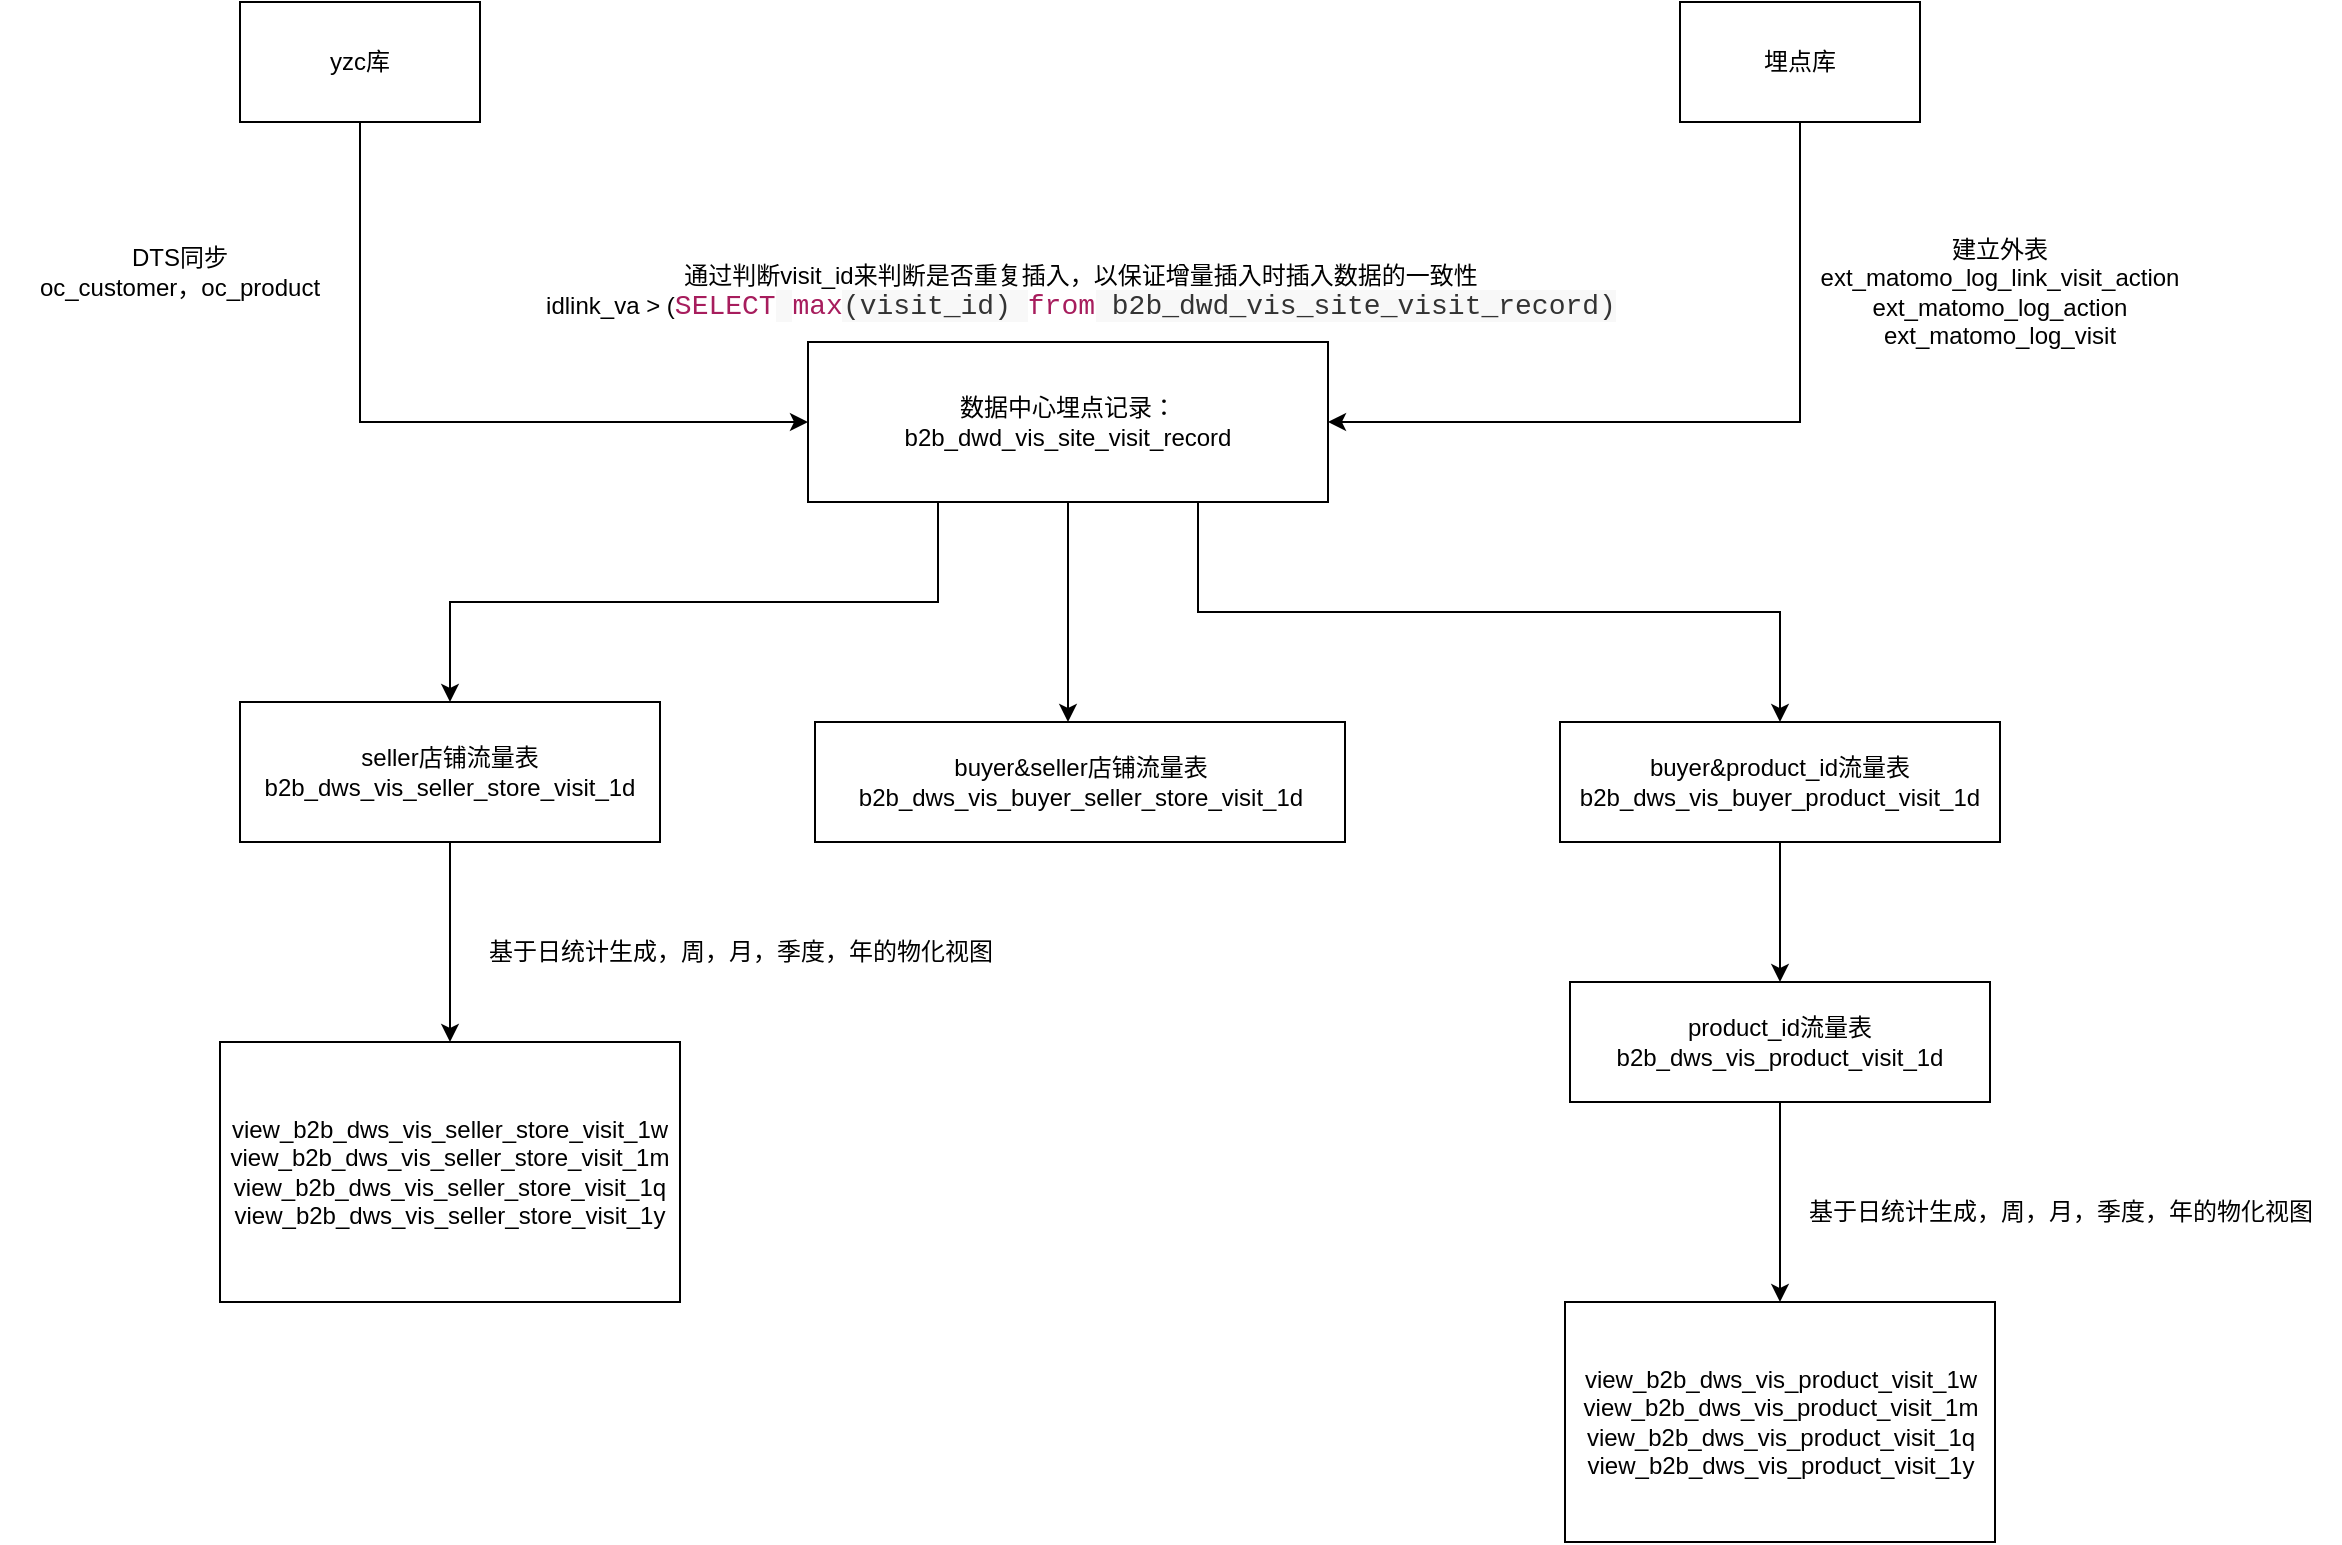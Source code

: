 <mxfile version="22.0.8" type="github">
  <diagram name="第 1 页" id="Nvfa4YNIevCubGbYaG3O">
    <mxGraphModel dx="1426" dy="785" grid="1" gridSize="10" guides="1" tooltips="1" connect="1" arrows="1" fold="1" page="1" pageScale="1" pageWidth="827" pageHeight="1169" math="0" shadow="0">
      <root>
        <mxCell id="0" />
        <mxCell id="1" parent="0" />
        <mxCell id="1pz00MVEpj-N78Dze2-A-20" style="edgeStyle=orthogonalEdgeStyle;rounded=0;orthogonalLoop=1;jettySize=auto;html=1;" edge="1" parent="1" source="1pz00MVEpj-N78Dze2-A-1">
          <mxGeometry relative="1" as="geometry">
            <mxPoint x="544" y="420" as="targetPoint" />
          </mxGeometry>
        </mxCell>
        <mxCell id="1pz00MVEpj-N78Dze2-A-22" style="edgeStyle=orthogonalEdgeStyle;rounded=0;orthogonalLoop=1;jettySize=auto;html=1;exitX=0.25;exitY=1;exitDx=0;exitDy=0;entryX=0.5;entryY=0;entryDx=0;entryDy=0;" edge="1" parent="1" source="1pz00MVEpj-N78Dze2-A-1" target="1pz00MVEpj-N78Dze2-A-21">
          <mxGeometry relative="1" as="geometry" />
        </mxCell>
        <mxCell id="1pz00MVEpj-N78Dze2-A-24" style="edgeStyle=orthogonalEdgeStyle;rounded=0;orthogonalLoop=1;jettySize=auto;html=1;exitX=0.75;exitY=1;exitDx=0;exitDy=0;entryX=0.5;entryY=0;entryDx=0;entryDy=0;" edge="1" parent="1" source="1pz00MVEpj-N78Dze2-A-1" target="1pz00MVEpj-N78Dze2-A-23">
          <mxGeometry relative="1" as="geometry" />
        </mxCell>
        <mxCell id="1pz00MVEpj-N78Dze2-A-1" value="数据中心埋点记录：b2b_dwd_vis_site_visit_record" style="rounded=0;whiteSpace=wrap;html=1;" vertex="1" parent="1">
          <mxGeometry x="414" y="230" width="260" height="80" as="geometry" />
        </mxCell>
        <mxCell id="1pz00MVEpj-N78Dze2-A-14" style="edgeStyle=orthogonalEdgeStyle;rounded=0;orthogonalLoop=1;jettySize=auto;html=1;exitX=0.5;exitY=1;exitDx=0;exitDy=0;entryX=1;entryY=0.5;entryDx=0;entryDy=0;" edge="1" parent="1" source="1pz00MVEpj-N78Dze2-A-2" target="1pz00MVEpj-N78Dze2-A-1">
          <mxGeometry relative="1" as="geometry" />
        </mxCell>
        <mxCell id="1pz00MVEpj-N78Dze2-A-2" value="埋点库" style="rounded=0;whiteSpace=wrap;html=1;" vertex="1" parent="1">
          <mxGeometry x="850" y="60" width="120" height="60" as="geometry" />
        </mxCell>
        <mxCell id="1pz00MVEpj-N78Dze2-A-18" style="edgeStyle=orthogonalEdgeStyle;rounded=0;orthogonalLoop=1;jettySize=auto;html=1;entryX=0;entryY=0.5;entryDx=0;entryDy=0;" edge="1" parent="1" source="1pz00MVEpj-N78Dze2-A-3" target="1pz00MVEpj-N78Dze2-A-1">
          <mxGeometry relative="1" as="geometry">
            <Array as="points">
              <mxPoint x="190" y="270" />
            </Array>
          </mxGeometry>
        </mxCell>
        <mxCell id="1pz00MVEpj-N78Dze2-A-3" value="yzc库" style="rounded=0;whiteSpace=wrap;html=1;" vertex="1" parent="1">
          <mxGeometry x="130" y="60" width="120" height="60" as="geometry" />
        </mxCell>
        <mxCell id="1pz00MVEpj-N78Dze2-A-5" value="DTS同步&lt;br&gt;oc_customer，oc_product" style="text;html=1;strokeColor=none;fillColor=none;align=center;verticalAlign=middle;whiteSpace=wrap;rounded=0;" vertex="1" parent="1">
          <mxGeometry x="10" y="170" width="180" height="50" as="geometry" />
        </mxCell>
        <mxCell id="1pz00MVEpj-N78Dze2-A-7" value="建立外表&lt;br&gt;ext_matomo_log_link_visit_action&lt;br&gt;ext_matomo_log_action&lt;br&gt;ext_matomo_log_visit" style="text;html=1;strokeColor=none;fillColor=none;align=center;verticalAlign=middle;whiteSpace=wrap;rounded=0;" vertex="1" parent="1">
          <mxGeometry x="980" y="190" width="60" height="30" as="geometry" />
        </mxCell>
        <mxCell id="1pz00MVEpj-N78Dze2-A-10" value="通过判断visit_id来判断是否重复插入，以保证增量插入时插入数据的一致性&lt;br&gt;idlink_va &amp;gt; (&lt;span style=&quot;box-sizing: border-box; --tw-border-spacing-x: 0; --tw-border-spacing-y: 0; --tw-translate-x: 0; --tw-translate-y: 0; --tw-rotate: 0; --tw-skew-x: 0; --tw-skew-y: 0; --tw-scale-x: 1; --tw-scale-y: 1; --tw-pan-x: ; --tw-pan-y: ; --tw-pinch-zoom: ; --tw-scroll-snap-strictness: proximity; --tw-ordinal: ; --tw-slashed-zero: ; --tw-numeric-figure: ; --tw-numeric-spacing: ; --tw-numeric-fraction: ; --tw-ring-inset: ; --tw-ring-offset-width: 0px; --tw-ring-offset-color: #fff; --tw-ring-color: rgb(59 130 246 / 0.5); --tw-ring-offset-shadow: 0 0 #0000; --tw-ring-shadow: 0 0 #0000; --tw-shadow: 0 0 #0000; --tw-shadow-colored: 0 0 #0000; --tw-blur: ; --tw-brightness: ; --tw-contrast: ; --tw-grayscale: ; --tw-hue-rotate: ; --tw-invert: ; --tw-saturate: ; --tw-sepia: ; --tw-drop-shadow: ; --tw-backdrop-blur: ; --tw-backdrop-brightness: ; --tw-backdrop-contrast: ; --tw-backdrop-grayscale: ; --tw-backdrop-hue-rotate: ; --tw-backdrop-invert: ; --tw-backdrop-opacity: ; --tw-backdrop-saturate: ; --tw-backdrop-sepia: ; -webkit-tap-highlight-color: rgba(0, 0, 0, 0); color: rgb(167, 29, 93); font-family: Consolas, Menlo, Courier, monospace; font-size: 14px; text-align: start;&quot; class=&quot;hljs-keyword&quot;&gt;SELECT&lt;/span&gt;&lt;span style=&quot;color: rgb(51, 51, 51); font-family: Consolas, Menlo, Courier, monospace; font-size: 14px; text-align: start; background-color: rgb(248, 248, 248);&quot;&gt; &lt;/span&gt;&lt;span style=&quot;box-sizing: border-box; --tw-border-spacing-x: 0; --tw-border-spacing-y: 0; --tw-translate-x: 0; --tw-translate-y: 0; --tw-rotate: 0; --tw-skew-x: 0; --tw-skew-y: 0; --tw-scale-x: 1; --tw-scale-y: 1; --tw-pan-x: ; --tw-pan-y: ; --tw-pinch-zoom: ; --tw-scroll-snap-strictness: proximity; --tw-ordinal: ; --tw-slashed-zero: ; --tw-numeric-figure: ; --tw-numeric-spacing: ; --tw-numeric-fraction: ; --tw-ring-inset: ; --tw-ring-offset-width: 0px; --tw-ring-offset-color: #fff; --tw-ring-color: rgb(59 130 246 / 0.5); --tw-ring-offset-shadow: 0 0 #0000; --tw-ring-shadow: 0 0 #0000; --tw-shadow: 0 0 #0000; --tw-shadow-colored: 0 0 #0000; --tw-blur: ; --tw-brightness: ; --tw-contrast: ; --tw-grayscale: ; --tw-hue-rotate: ; --tw-invert: ; --tw-saturate: ; --tw-sepia: ; --tw-drop-shadow: ; --tw-backdrop-blur: ; --tw-backdrop-brightness: ; --tw-backdrop-contrast: ; --tw-backdrop-grayscale: ; --tw-backdrop-hue-rotate: ; --tw-backdrop-invert: ; --tw-backdrop-opacity: ; --tw-backdrop-saturate: ; --tw-backdrop-sepia: ; -webkit-tap-highlight-color: rgba(0, 0, 0, 0); color: rgb(167, 29, 93); font-family: Consolas, Menlo, Courier, monospace; font-size: 14px; text-align: start;&quot; class=&quot;hljs-keyword&quot;&gt;max&lt;/span&gt;&lt;span style=&quot;color: rgb(51, 51, 51); font-family: Consolas, Menlo, Courier, monospace; font-size: 14px; text-align: start; background-color: rgb(248, 248, 248);&quot;&gt;(visit_id) &lt;/span&gt;&lt;span style=&quot;box-sizing: border-box; --tw-border-spacing-x: 0; --tw-border-spacing-y: 0; --tw-translate-x: 0; --tw-translate-y: 0; --tw-rotate: 0; --tw-skew-x: 0; --tw-skew-y: 0; --tw-scale-x: 1; --tw-scale-y: 1; --tw-pan-x: ; --tw-pan-y: ; --tw-pinch-zoom: ; --tw-scroll-snap-strictness: proximity; --tw-ordinal: ; --tw-slashed-zero: ; --tw-numeric-figure: ; --tw-numeric-spacing: ; --tw-numeric-fraction: ; --tw-ring-inset: ; --tw-ring-offset-width: 0px; --tw-ring-offset-color: #fff; --tw-ring-color: rgb(59 130 246 / 0.5); --tw-ring-offset-shadow: 0 0 #0000; --tw-ring-shadow: 0 0 #0000; --tw-shadow: 0 0 #0000; --tw-shadow-colored: 0 0 #0000; --tw-blur: ; --tw-brightness: ; --tw-contrast: ; --tw-grayscale: ; --tw-hue-rotate: ; --tw-invert: ; --tw-saturate: ; --tw-sepia: ; --tw-drop-shadow: ; --tw-backdrop-blur: ; --tw-backdrop-brightness: ; --tw-backdrop-contrast: ; --tw-backdrop-grayscale: ; --tw-backdrop-hue-rotate: ; --tw-backdrop-invert: ; --tw-backdrop-opacity: ; --tw-backdrop-saturate: ; --tw-backdrop-sepia: ; -webkit-tap-highlight-color: rgba(0, 0, 0, 0); color: rgb(167, 29, 93); font-family: Consolas, Menlo, Courier, monospace; font-size: 14px; text-align: start;&quot; class=&quot;hljs-keyword&quot;&gt;from&lt;/span&gt;&lt;span style=&quot;color: rgb(51, 51, 51); font-family: Consolas, Menlo, Courier, monospace; font-size: 14px; text-align: start; background-color: rgb(248, 248, 248);&quot;&gt; b2b_dwd_vis_site_visit_record)&lt;/span&gt;" style="text;html=1;align=center;verticalAlign=middle;resizable=0;points=[];autosize=1;strokeColor=none;fillColor=none;" vertex="1" parent="1">
          <mxGeometry x="290" y="185" width="520" height="40" as="geometry" />
        </mxCell>
        <mxCell id="1pz00MVEpj-N78Dze2-A-11" value="buyer&amp;amp;seller店铺流量表&lt;br&gt;b2b_dws_vis_buyer_seller_store_visit_1d" style="rounded=0;whiteSpace=wrap;html=1;" vertex="1" parent="1">
          <mxGeometry x="417.5" y="420" width="265" height="60" as="geometry" />
        </mxCell>
        <mxCell id="1pz00MVEpj-N78Dze2-A-34" value="" style="edgeStyle=orthogonalEdgeStyle;rounded=0;orthogonalLoop=1;jettySize=auto;html=1;" edge="1" parent="1" source="1pz00MVEpj-N78Dze2-A-21" target="1pz00MVEpj-N78Dze2-A-32">
          <mxGeometry relative="1" as="geometry" />
        </mxCell>
        <mxCell id="1pz00MVEpj-N78Dze2-A-21" value="seller店铺流量表&lt;br&gt;b2b_dws_vis_seller_store_visit_1d" style="rounded=0;whiteSpace=wrap;html=1;" vertex="1" parent="1">
          <mxGeometry x="130" y="410" width="210" height="70" as="geometry" />
        </mxCell>
        <mxCell id="1pz00MVEpj-N78Dze2-A-28" style="edgeStyle=orthogonalEdgeStyle;rounded=0;orthogonalLoop=1;jettySize=auto;html=1;exitX=0.5;exitY=1;exitDx=0;exitDy=0;" edge="1" parent="1" source="1pz00MVEpj-N78Dze2-A-23" target="1pz00MVEpj-N78Dze2-A-25">
          <mxGeometry relative="1" as="geometry" />
        </mxCell>
        <mxCell id="1pz00MVEpj-N78Dze2-A-23" value="buyer&amp;amp;product_id流量表&lt;br&gt;b2b_dws_vis_buyer_product_visit_1d" style="rounded=0;whiteSpace=wrap;html=1;" vertex="1" parent="1">
          <mxGeometry x="790" y="420" width="220" height="60" as="geometry" />
        </mxCell>
        <mxCell id="1pz00MVEpj-N78Dze2-A-30" style="edgeStyle=orthogonalEdgeStyle;rounded=0;orthogonalLoop=1;jettySize=auto;html=1;entryX=0.5;entryY=0;entryDx=0;entryDy=0;" edge="1" parent="1" source="1pz00MVEpj-N78Dze2-A-25" target="1pz00MVEpj-N78Dze2-A-29">
          <mxGeometry relative="1" as="geometry" />
        </mxCell>
        <mxCell id="1pz00MVEpj-N78Dze2-A-25" value="product_id流量表&lt;br&gt;b2b_dws_vis_product_visit_1d" style="rounded=0;whiteSpace=wrap;html=1;" vertex="1" parent="1">
          <mxGeometry x="795" y="550" width="210" height="60" as="geometry" />
        </mxCell>
        <mxCell id="1pz00MVEpj-N78Dze2-A-29" value="view_b2b_dws_vis_product_visit_1w&lt;br&gt;view_b2b_dws_vis_product_visit_1m&lt;br&gt;view_b2b_dws_vis_product_visit_1q&lt;br&gt;view_b2b_dws_vis_product_visit_1y" style="rounded=0;whiteSpace=wrap;html=1;" vertex="1" parent="1">
          <mxGeometry x="792.5" y="710" width="215" height="120" as="geometry" />
        </mxCell>
        <mxCell id="1pz00MVEpj-N78Dze2-A-31" value="基于日统计生成，周，月，季度，年的物化视图" style="text;html=1;align=center;verticalAlign=middle;resizable=0;points=[];autosize=1;strokeColor=none;fillColor=none;" vertex="1" parent="1">
          <mxGeometry x="900" y="650" width="280" height="30" as="geometry" />
        </mxCell>
        <mxCell id="1pz00MVEpj-N78Dze2-A-32" value="view_b2b_dws_vis_seller_store_visit_1w&lt;br&gt;view_b2b_dws_vis_seller_store_visit_1m&lt;br&gt;view_b2b_dws_vis_seller_store_visit_1q&lt;br&gt;view_b2b_dws_vis_seller_store_visit_1y" style="rounded=0;whiteSpace=wrap;html=1;" vertex="1" parent="1">
          <mxGeometry x="120" y="580" width="230" height="130" as="geometry" />
        </mxCell>
        <mxCell id="1pz00MVEpj-N78Dze2-A-35" value="基于日统计生成，周，月，季度，年的物化视图" style="text;html=1;align=center;verticalAlign=middle;resizable=0;points=[];autosize=1;strokeColor=none;fillColor=none;" vertex="1" parent="1">
          <mxGeometry x="240" y="520" width="280" height="30" as="geometry" />
        </mxCell>
      </root>
    </mxGraphModel>
  </diagram>
</mxfile>
